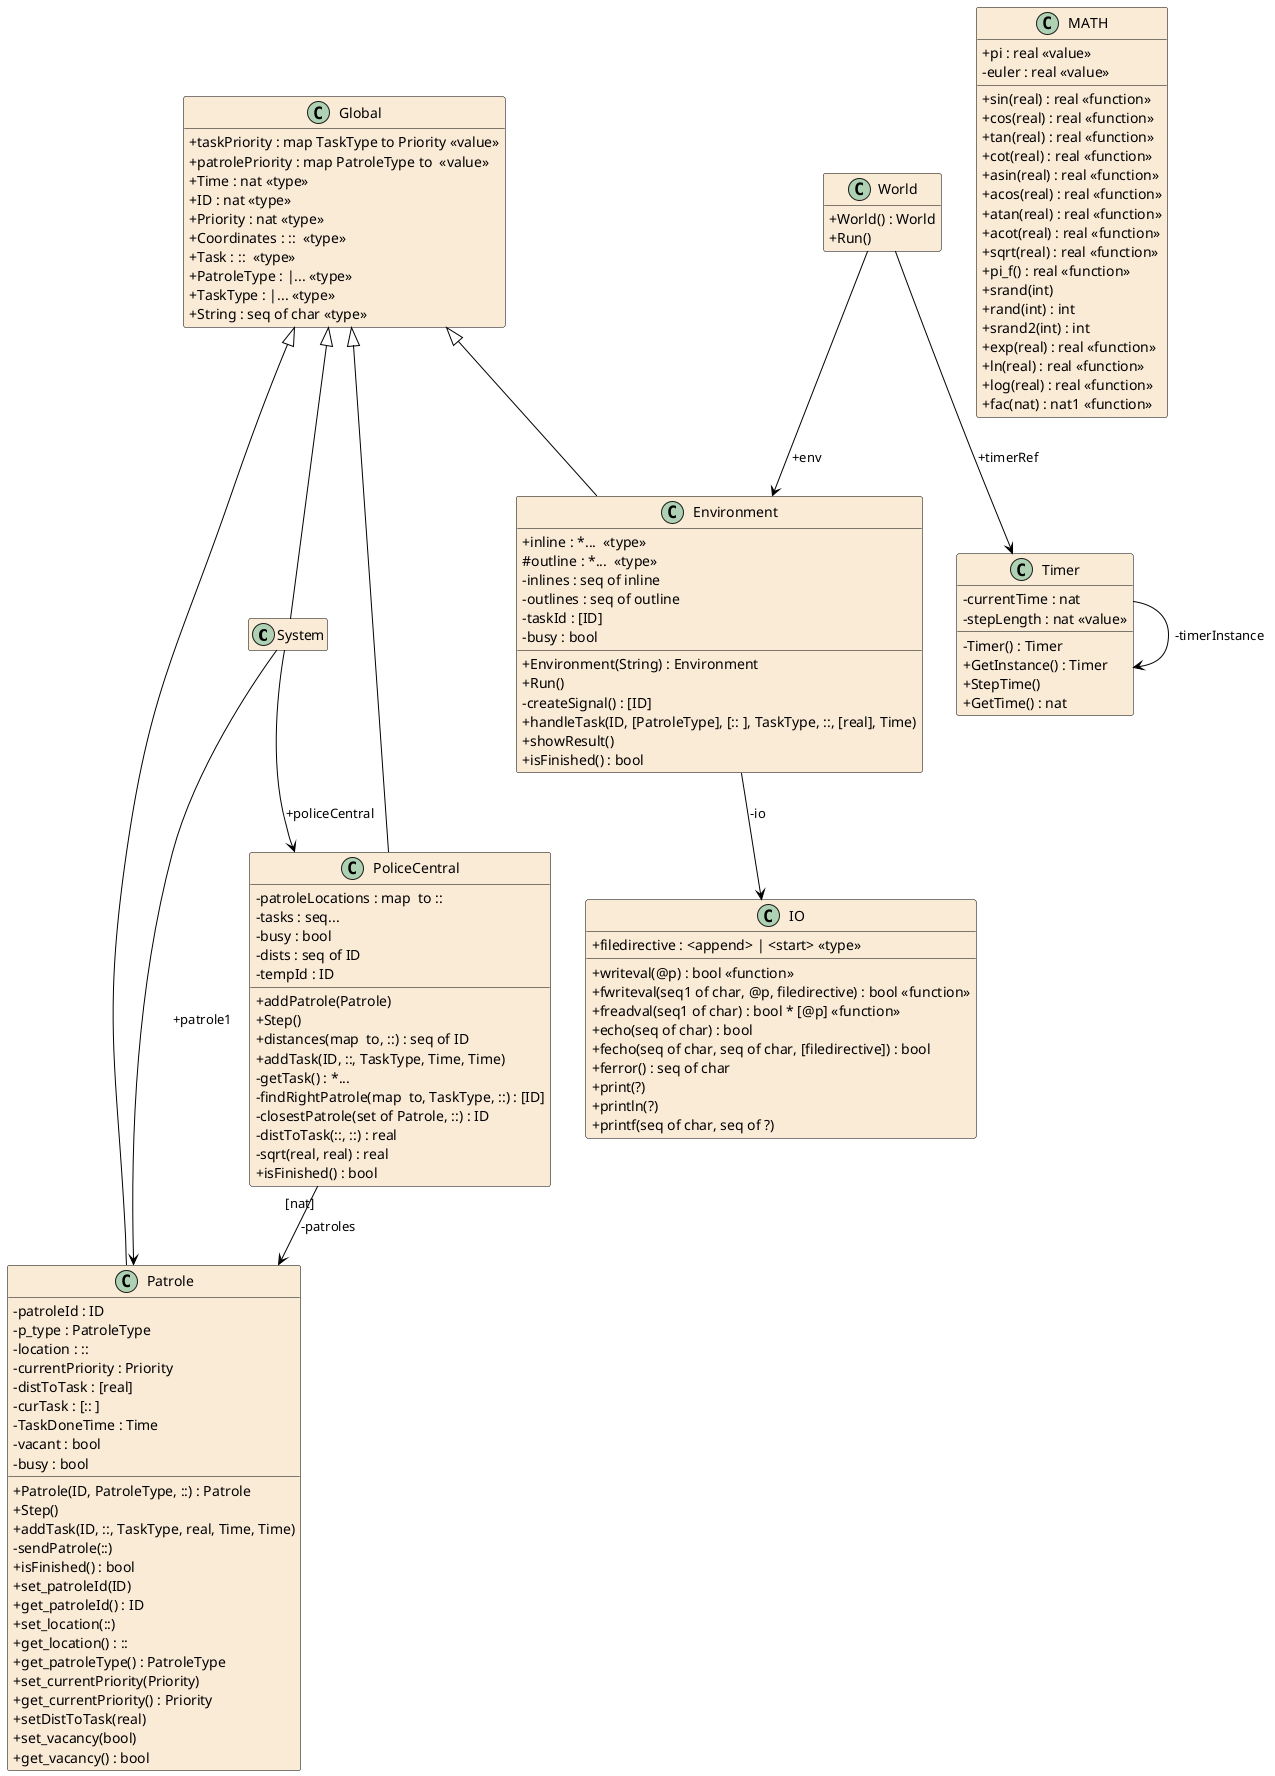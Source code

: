 @startuml PoliceCentral

hide empty members
skinparam Shadowing false
skinparam classAttributeIconSize 0
skinparam ClassBorderThickness 0.5
skinparam groupInheritance 5
skinparam class {
	BackgroundColor AntiqueWhite
	ArrowColor Black
	BorderColor Black
}
skinparam defaultTextAlignment center

class System
{
}

class World
{
	+World() : World
	+Run()
}

class PoliceCentral
{
	-patroleLocations : map  to :: 
	-tasks : seq...
	-busy : bool
	-dists : seq of ID
	-tempId : ID
	+addPatrole(Patrole)
	+Step()
	+distances(map  to, ::) : seq of ID
	+addTask(ID, ::, TaskType, Time, Time)
	-getTask() : *...
	-findRightPatrole(map  to, TaskType, ::) : [ID]
	-closestPatrole(set of Patrole, ::) : ID
	-distToTask(::, ::) : real
	-sqrt(real, real) : real
	+isFinished() : bool
}

class Global
{
	+taskPriority : map TaskType to Priority <<value>>
	+patrolePriority : map PatroleType to  <<value>>
	+Time : nat <<type>>
	+ID : nat <<type>>
	+Priority : nat <<type>>
	+Coordinates : ::  <<type>>
	+Task : ::  <<type>>
	+PatroleType : |... <<type>>
	+TaskType : |... <<type>>
	+String : seq of char <<type>>
}

class Environment
{
	+inline : *...  <<type>>
	#outline : *...  <<type>>
	-inlines : seq of inline
	-outlines : seq of outline
	-taskId : [ID]
	-busy : bool
	+Environment(String) : Environment
	+Run()
	-createSignal() : [ID]
	+handleTask(ID, [PatroleType], [:: ], TaskType, ::, [real], Time)
	+showResult()
	+isFinished() : bool
}

class Patrole
{
	-patroleId : ID
	-p_type : PatroleType
	-location : :: 
	-currentPriority : Priority
	-distToTask : [real]
	-curTask : [:: ]
	-TaskDoneTime : Time
	-vacant : bool
	-busy : bool
	+Patrole(ID, PatroleType, ::) : Patrole
	+Step()
	+addTask(ID, ::, TaskType, real, Time, Time)
	-sendPatrole(::)
	+isFinished() : bool
	+set_patroleId(ID)
	+get_patroleId() : ID
	+set_location(::)
	+get_location() : :: 
	+get_patroleType() : PatroleType
	+set_currentPriority(Priority)
	+get_currentPriority() : Priority
	+setDistToTask(real)
	+set_vacancy(bool)
	+get_vacancy() : bool
}

class IO
{
	+filedirective : <append> | <start> <<type>>
	+writeval(@p) : bool <<function>>
	+fwriteval(seq1 of char, @p, filedirective) : bool <<function>>
	+freadval(seq1 of char) : bool * [@p] <<function>>
	+echo(seq of char) : bool
	+fecho(seq of char, seq of char, [filedirective]) : bool
	+ferror() : seq of char
	+print(?)
	+println(?)
	+printf(seq of char, seq of ?)
}

class MATH
{
	+sin(real) : real <<function>>
	+cos(real) : real <<function>>
	+tan(real) : real <<function>>
	+cot(real) : real <<function>>
	+asin(real) : real <<function>>
	+acos(real) : real <<function>>
	+atan(real) : real <<function>>
	+acot(real) : real <<function>>
	+sqrt(real) : real <<function>>
	+pi_f() : real <<function>>
	+srand(int)
	+rand(int) : int
	+srand2(int) : int
	+exp(real) : real <<function>>
	+ln(real) : real <<function>>
	+log(real) : real <<function>>
	+fac(nat) : nat1 <<function>>
	+pi : real <<value>>
	-euler : real <<value>>
}

class Timer
{
	-currentTime : nat
	-stepLength : nat <<value>>
	-Timer() : Timer
	+GetInstance() : Timer
	+StepTime()
	+GetTime() : nat
}

System --> PoliceCentral : +policeCentral
System --> Patrole : +patrole1
Global <|-- System
World --> Environment : +env
World --> Timer : +timerRef
PoliceCentral "[nat]" --> Patrole : -patroles
Global <|-- PoliceCentral
Environment --> IO : -io
Global <|-- Environment
Global <|-- Patrole
Timer --> Timer : -timerInstance

@enduml